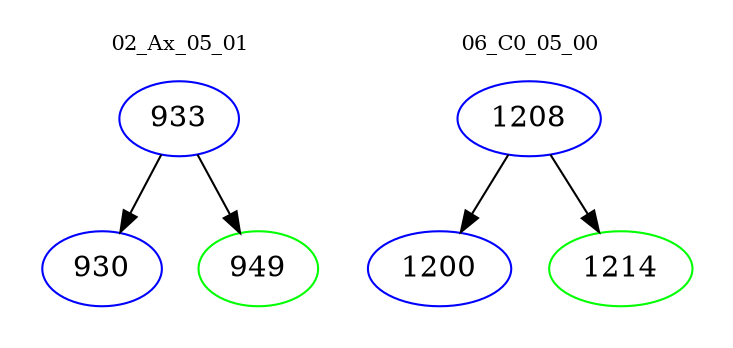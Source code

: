 digraph{
subgraph cluster_0 {
color = white
label = "02_Ax_05_01";
fontsize=10;
T0_933 [label="933", color="blue"]
T0_933 -> T0_930 [color="black"]
T0_930 [label="930", color="blue"]
T0_933 -> T0_949 [color="black"]
T0_949 [label="949", color="green"]
}
subgraph cluster_1 {
color = white
label = "06_C0_05_00";
fontsize=10;
T1_1208 [label="1208", color="blue"]
T1_1208 -> T1_1200 [color="black"]
T1_1200 [label="1200", color="blue"]
T1_1208 -> T1_1214 [color="black"]
T1_1214 [label="1214", color="green"]
}
}
